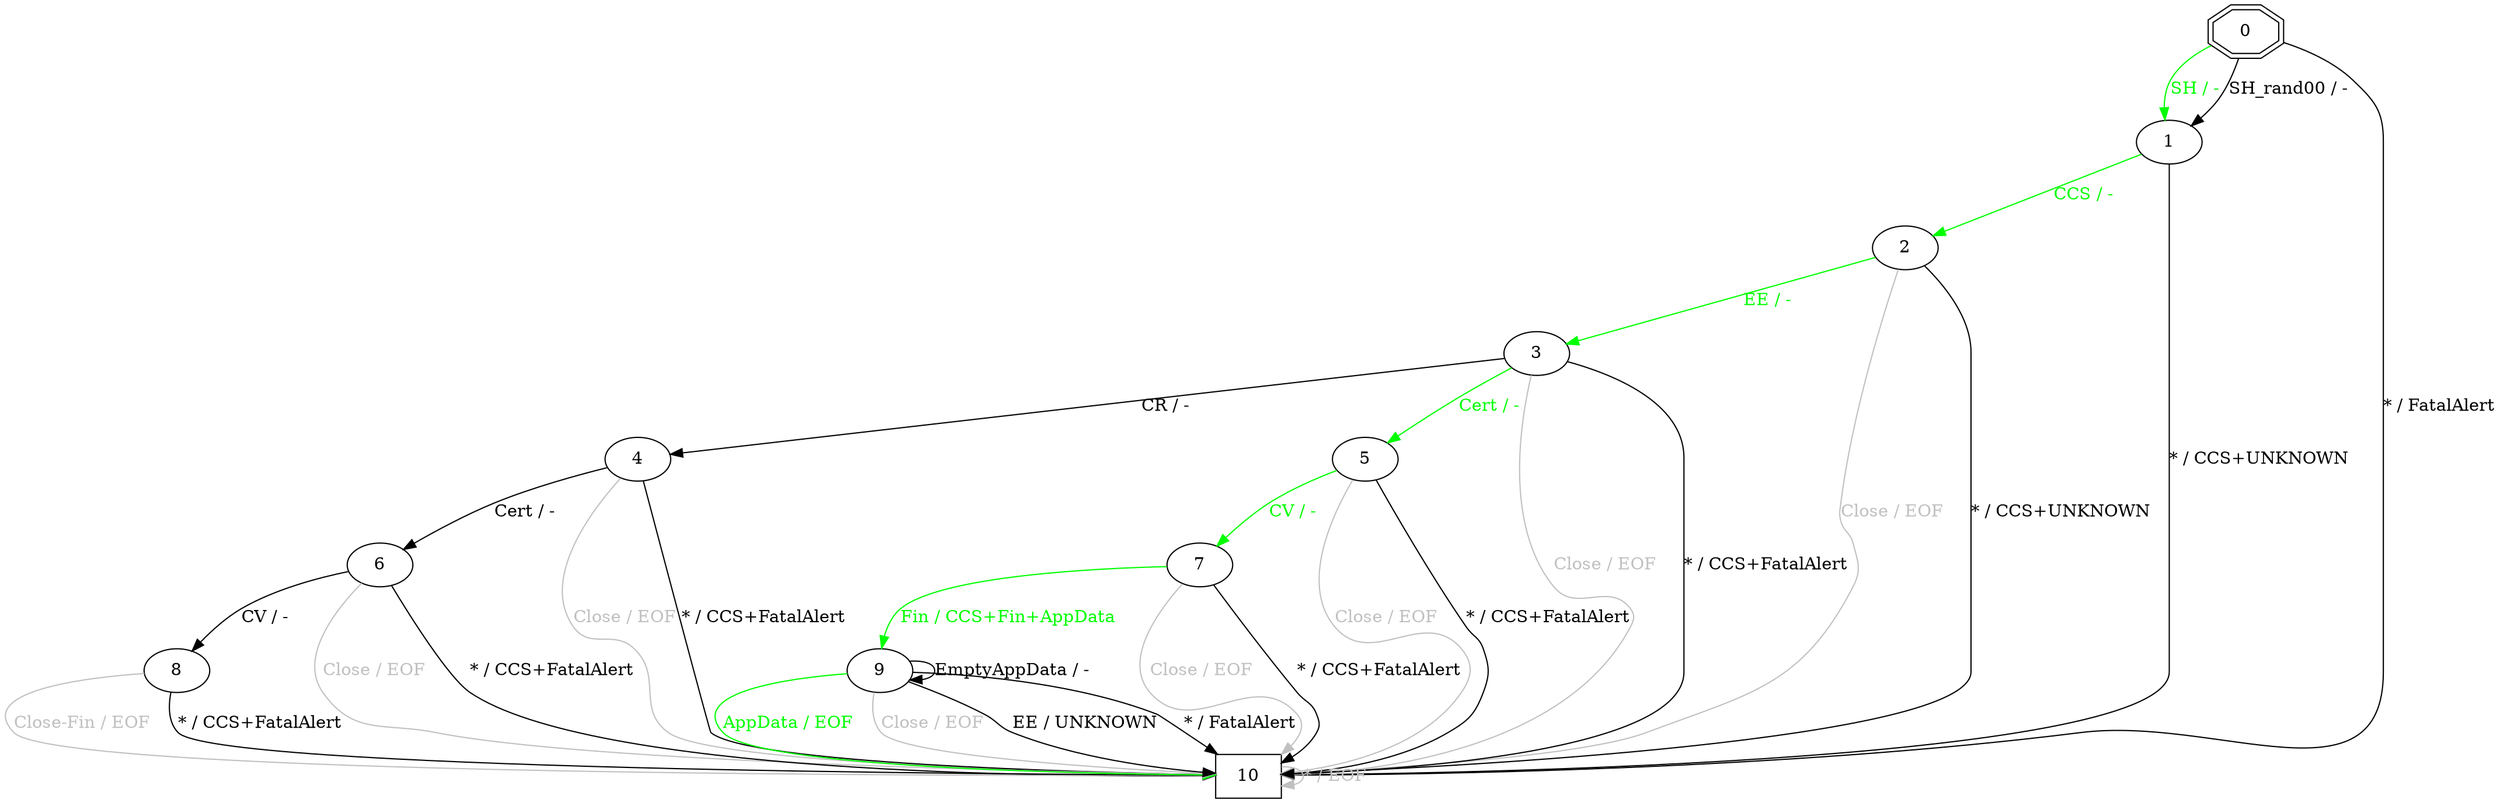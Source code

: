 digraph {
"0" [shape=doubleoctagon];
"1" [shape=ellipse];
"2" [shape=ellipse];
"3" [shape=ellipse];
"4" [shape=ellipse];
"5" [shape=ellipse];
"6" [shape=ellipse];
"7" [shape=ellipse];
"8" [shape=ellipse];
"9" [shape=ellipse];
"10" [shape=rectangle];
"0" -> "1" [label="SH / -", color="green", fontcolor="green"];
"0" -> "1" [label="SH_rand00 / -"];
"0" -> "10" [label="* / FatalAlert"];
"1" -> "2" [label="CCS / -", color="green", fontcolor="green"];
"1" -> "10" [label="* / CCS+UNKNOWN"];
"2" -> "10" [label="Close / EOF", color="grey", fontcolor="grey"];
"2" -> "3" [label="EE / -", color="green", fontcolor="green"];
"2" -> "10" [label="* / CCS+UNKNOWN"];
"3" -> "4" [label="CR / -"];
"3" -> "5" [label="Cert / -", color="green", fontcolor="green"];
"3" -> "10" [label="Close / EOF", color="grey", fontcolor="grey"];
"3" -> "10" [label="* / CCS+FatalAlert"];
"4" -> "6" [label="Cert / -"];
"4" -> "10" [label="Close / EOF", color="grey", fontcolor="grey"];
"4" -> "10" [label="* / CCS+FatalAlert"];
"5" -> "7" [label="CV / -", color="green", fontcolor="green"];
"5" -> "10" [label="Close / EOF", color="grey", fontcolor="grey"];
"5" -> "10" [label="* / CCS+FatalAlert"];
"6" -> "8" [label="CV / -"];
"6" -> "10" [label="Close / EOF", color="grey", fontcolor="grey"];
"6" -> "10" [label="* / CCS+FatalAlert"];
"7" -> "10" [label="Close / EOF", color="grey", fontcolor="grey"];
"7" -> "9" [label="Fin / CCS+Fin+AppData", color="green", fontcolor="green"];
"7" -> "10" [label="* / CCS+FatalAlert"];
"8" -> "10" [label="Close-Fin / EOF", color="grey", fontcolor="grey"];
"8" -> "10" [label="* / CCS+FatalAlert"];
"9" -> "10" [label="AppData / EOF", color="green", fontcolor="green"];
"9" -> "10" [label="Close / EOF", color="grey", fontcolor="grey"];
"9" -> "10" [label="EE / UNKNOWN"];
"9" -> "9" [label="EmptyAppData / -"];
"9" -> "10" [label="* / FatalAlert"];
"10" -> "10" [label="* / EOF", color="grey", fontcolor="grey"];
}
